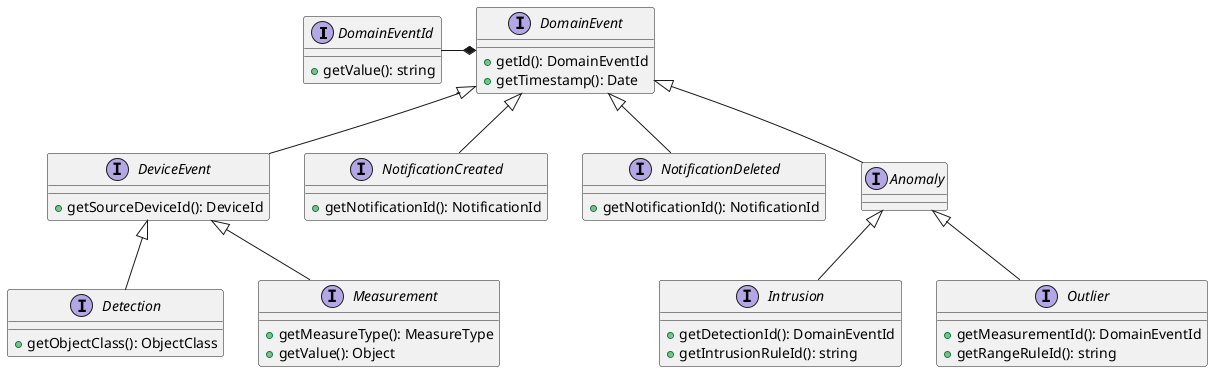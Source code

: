 @startuml

interface DomainEventId {
  + getValue(): string
}

interface DomainEvent {
  + getId(): DomainEventId
  + getTimestamp(): Date
}

interface DeviceEvent {
  + getSourceDeviceId(): DeviceId
}

interface Detection {
  + getObjectClass(): ObjectClass
}
interface Measurement {
  + getMeasureType(): MeasureType
  + getValue(): Object
}

interface NotificationCreated {
  + getNotificationId(): NotificationId
}

interface NotificationDeleted {
  + getNotificationId(): NotificationId
}

interface Anomaly
interface Intrusion {
  + getDetectionId(): DomainEventId
  + getIntrusionRuleId(): string
}

interface Outlier {
  + getMeasurementId(): DomainEventId
  + getRangeRuleId(): string
}

DomainEvent *-left- DomainEventId

DomainEvent <|-- DeviceEvent
DomainEvent <|-- NotificationCreated
DomainEvent <|-- NotificationDeleted

DeviceEvent <|-- Measurement
DeviceEvent <|-- Detection

DomainEvent <|-- Anomaly
Anomaly <|-- Intrusion
Anomaly <|-- Outlier


@enduml
